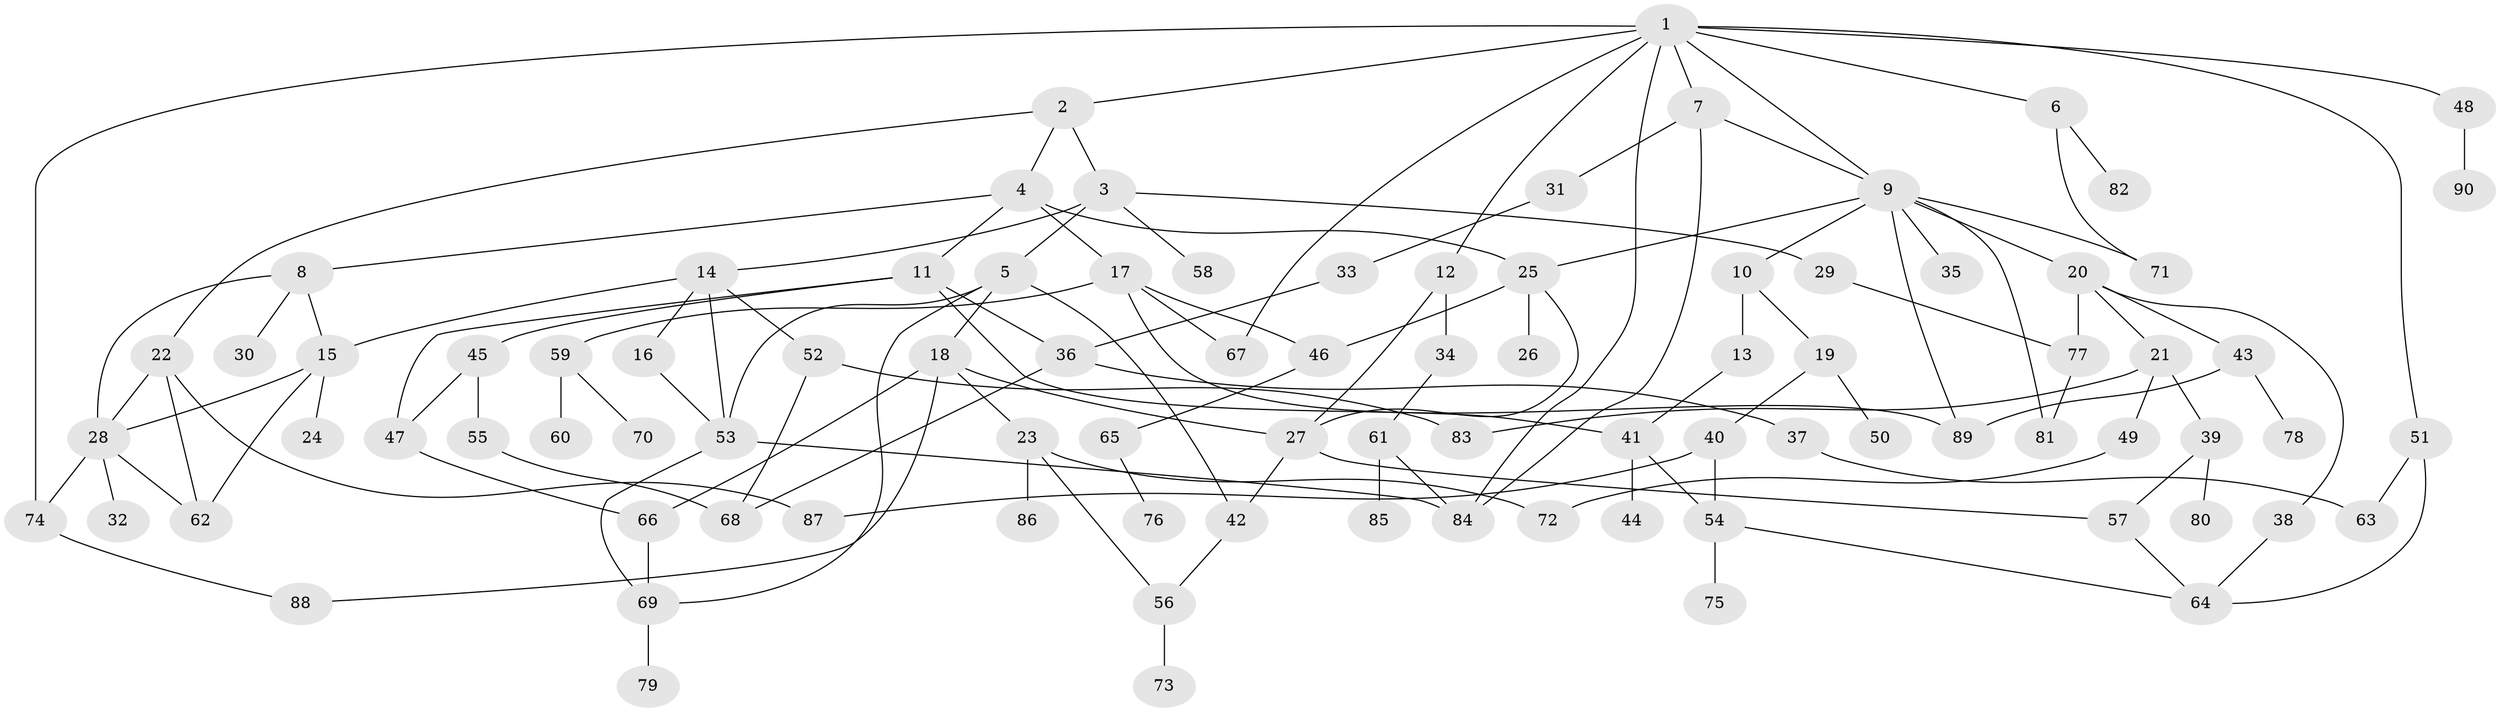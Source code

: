 // Generated by graph-tools (version 1.1) at 2025/34/03/09/25 02:34:05]
// undirected, 90 vertices, 131 edges
graph export_dot {
graph [start="1"]
  node [color=gray90,style=filled];
  1;
  2;
  3;
  4;
  5;
  6;
  7;
  8;
  9;
  10;
  11;
  12;
  13;
  14;
  15;
  16;
  17;
  18;
  19;
  20;
  21;
  22;
  23;
  24;
  25;
  26;
  27;
  28;
  29;
  30;
  31;
  32;
  33;
  34;
  35;
  36;
  37;
  38;
  39;
  40;
  41;
  42;
  43;
  44;
  45;
  46;
  47;
  48;
  49;
  50;
  51;
  52;
  53;
  54;
  55;
  56;
  57;
  58;
  59;
  60;
  61;
  62;
  63;
  64;
  65;
  66;
  67;
  68;
  69;
  70;
  71;
  72;
  73;
  74;
  75;
  76;
  77;
  78;
  79;
  80;
  81;
  82;
  83;
  84;
  85;
  86;
  87;
  88;
  89;
  90;
  1 -- 2;
  1 -- 6;
  1 -- 7;
  1 -- 12;
  1 -- 48;
  1 -- 51;
  1 -- 67;
  1 -- 84;
  1 -- 9;
  1 -- 74;
  2 -- 3;
  2 -- 4;
  2 -- 22;
  3 -- 5;
  3 -- 14;
  3 -- 29;
  3 -- 58;
  4 -- 8;
  4 -- 11;
  4 -- 17;
  4 -- 25;
  5 -- 18;
  5 -- 53;
  5 -- 42;
  5 -- 69;
  6 -- 71;
  6 -- 82;
  7 -- 9;
  7 -- 31;
  7 -- 84;
  8 -- 30;
  8 -- 15;
  8 -- 28;
  9 -- 10;
  9 -- 20;
  9 -- 35;
  9 -- 81;
  9 -- 89;
  9 -- 71;
  9 -- 25;
  10 -- 13;
  10 -- 19;
  11 -- 41;
  11 -- 45;
  11 -- 47;
  11 -- 36;
  12 -- 34;
  12 -- 27;
  13 -- 41;
  14 -- 15;
  14 -- 16;
  14 -- 52;
  14 -- 53;
  15 -- 24;
  15 -- 28;
  15 -- 62;
  16 -- 53;
  17 -- 59;
  17 -- 46;
  17 -- 67;
  17 -- 89;
  18 -- 23;
  18 -- 66;
  18 -- 88;
  18 -- 27;
  19 -- 40;
  19 -- 50;
  20 -- 21;
  20 -- 38;
  20 -- 43;
  20 -- 77;
  21 -- 39;
  21 -- 49;
  21 -- 83;
  22 -- 62;
  22 -- 87;
  22 -- 28;
  23 -- 56;
  23 -- 86;
  23 -- 72;
  25 -- 26;
  25 -- 27;
  25 -- 46;
  27 -- 42;
  27 -- 57;
  28 -- 32;
  28 -- 74;
  28 -- 62;
  29 -- 77;
  31 -- 33;
  33 -- 36;
  34 -- 61;
  36 -- 37;
  36 -- 68;
  37 -- 63;
  38 -- 64;
  39 -- 57;
  39 -- 80;
  40 -- 54;
  40 -- 87;
  41 -- 44;
  41 -- 54;
  42 -- 56;
  43 -- 78;
  43 -- 89;
  45 -- 47;
  45 -- 55;
  46 -- 65;
  47 -- 66;
  48 -- 90;
  49 -- 72;
  51 -- 63;
  51 -- 64;
  52 -- 68;
  52 -- 83;
  53 -- 84;
  53 -- 69;
  54 -- 75;
  54 -- 64;
  55 -- 68;
  56 -- 73;
  57 -- 64;
  59 -- 60;
  59 -- 70;
  61 -- 85;
  61 -- 84;
  65 -- 76;
  66 -- 69;
  69 -- 79;
  74 -- 88;
  77 -- 81;
}

